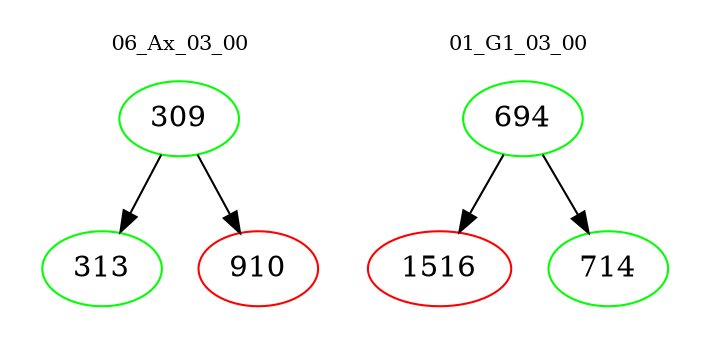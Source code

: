 digraph{
subgraph cluster_0 {
color = white
label = "06_Ax_03_00";
fontsize=10;
T0_309 [label="309", color="green"]
T0_309 -> T0_313 [color="black"]
T0_313 [label="313", color="green"]
T0_309 -> T0_910 [color="black"]
T0_910 [label="910", color="red"]
}
subgraph cluster_1 {
color = white
label = "01_G1_03_00";
fontsize=10;
T1_694 [label="694", color="green"]
T1_694 -> T1_1516 [color="black"]
T1_1516 [label="1516", color="red"]
T1_694 -> T1_714 [color="black"]
T1_714 [label="714", color="green"]
}
}
